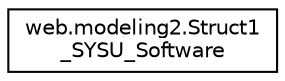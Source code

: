 digraph "Graphical Class Hierarchy"
{
  edge [fontname="Helvetica",fontsize="10",labelfontname="Helvetica",labelfontsize="10"];
  node [fontname="Helvetica",fontsize="10",shape=record];
  rankdir="LR";
  Node1 [label="web.modeling2.Struct1\l_SYSU_Software",height=0.2,width=0.4,color="black", fillcolor="white", style="filled",URL="$classweb_1_1modeling2_1_1_struct1___s_y_s_u___software.html"];
}
